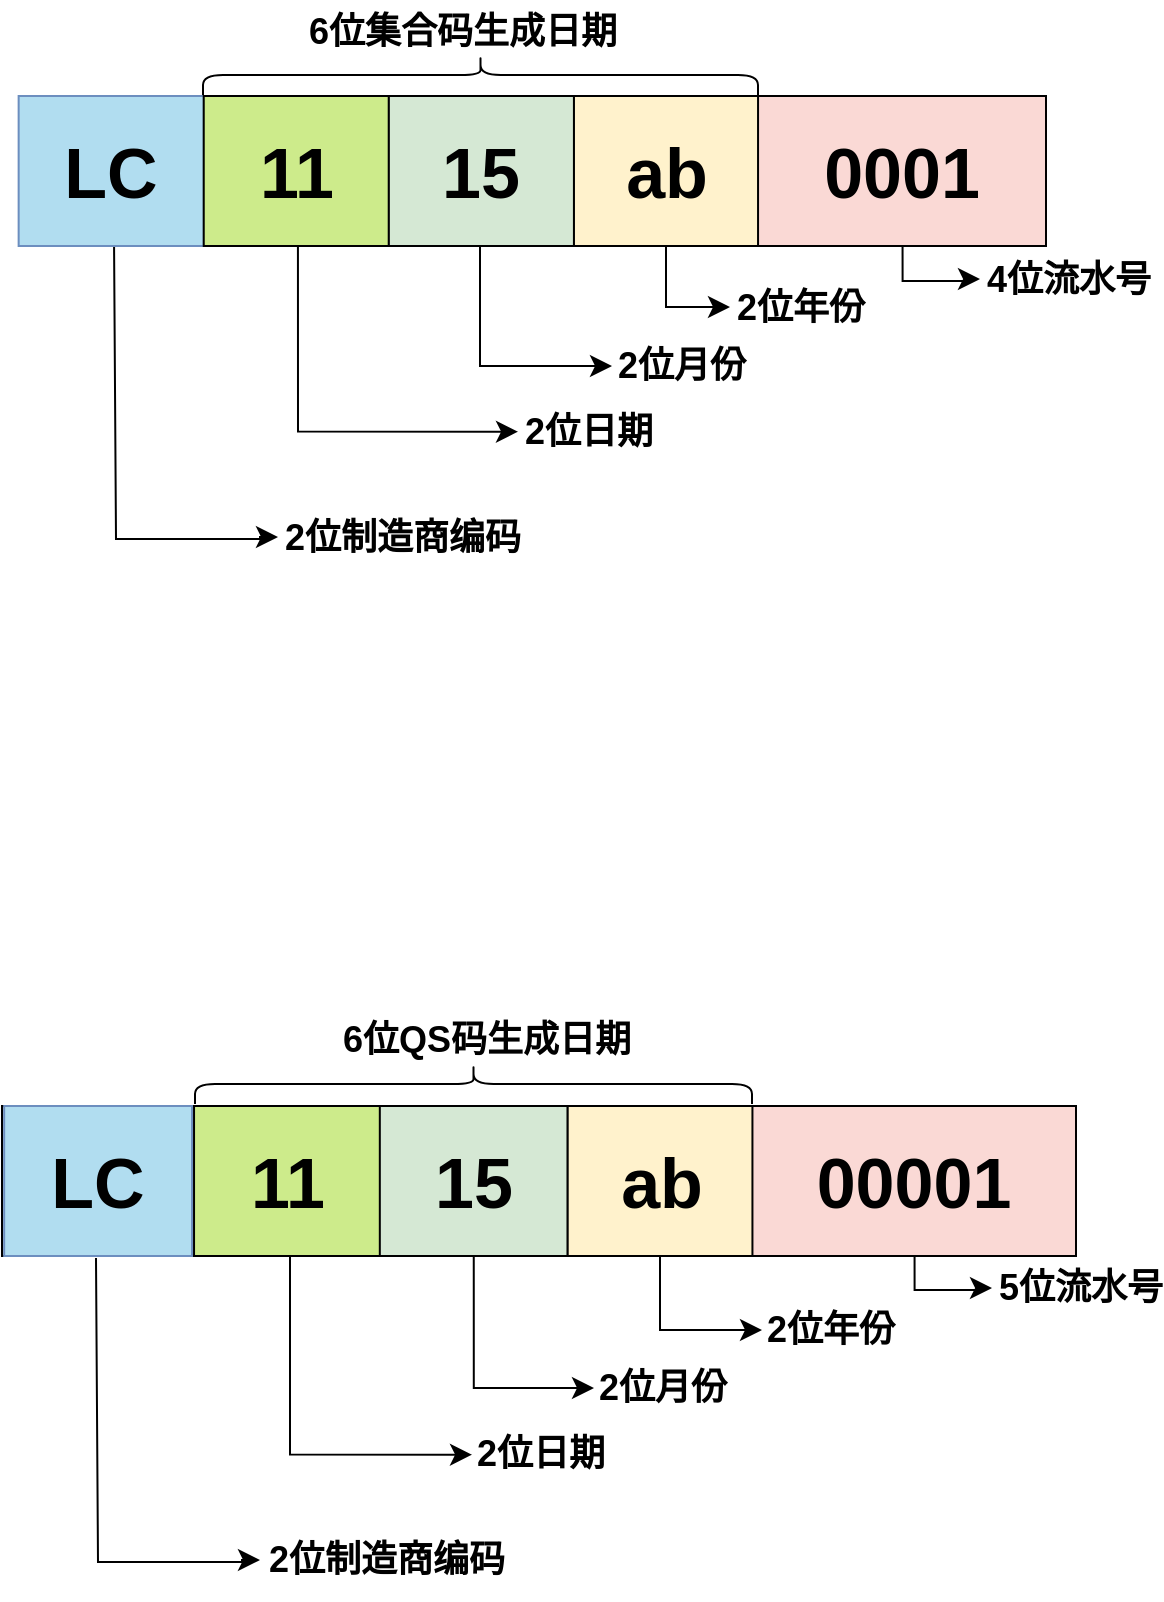 <mxfile version="26.1.1">
  <diagram name="第 1 页" id="ergHUzXghdu48mOkxfZ9">
    <mxGraphModel dx="967" dy="573" grid="0" gridSize="10" guides="1" tooltips="1" connect="1" arrows="1" fold="1" page="1" pageScale="1" pageWidth="827" pageHeight="1169" background="none" math="0" shadow="0">
      <root>
        <mxCell id="0" />
        <mxCell id="1" parent="0" />
        <mxCell id="fPxglKkb8lsgMMI8yU8m-34" value="2位制造商编码" style="text;strokeColor=none;fillColor=none;html=1;fontSize=18;fontStyle=1;verticalAlign=middle;align=center;movable=1;resizable=1;rotatable=1;deletable=1;editable=1;locked=0;connectable=1;" parent="1" vertex="1">
          <mxGeometry x="349" y="871" width="126" height="40" as="geometry" />
        </mxCell>
        <mxCell id="fPxglKkb8lsgMMI8yU8m-35" value="" style="edgeStyle=segmentEdgeStyle;endArrow=classic;html=1;curved=0;rounded=0;endSize=8;startSize=8;exitX=0.116;exitY=1.009;exitDx=0;exitDy=0;exitPerimeter=0;movable=1;resizable=1;rotatable=1;deletable=1;editable=1;locked=0;connectable=1;entryX=0;entryY=0.5;entryDx=0;entryDy=0;" parent="1" target="fPxglKkb8lsgMMI8yU8m-34" edge="1">
          <mxGeometry width="50" height="50" relative="1" as="geometry">
            <mxPoint x="267.002" y="739.996" as="sourcePoint" />
            <mxPoint x="342.49" y="873.31" as="targetPoint" />
            <Array as="points">
              <mxPoint x="268" y="740" />
              <mxPoint x="268" y="892" />
              <mxPoint x="340" y="892" />
            </Array>
          </mxGeometry>
        </mxCell>
        <mxCell id="FJMeuyJBNWMCIe64IlPQ-12" value="" style="edgeStyle=segmentEdgeStyle;endArrow=classic;html=1;curved=0;rounded=0;endSize=8;startSize=8;movable=1;resizable=1;rotatable=1;deletable=1;editable=1;locked=0;connectable=1;exitX=0.5;exitY=1;exitDx=0;exitDy=0;" parent="1" source="FJMeuyJBNWMCIe64IlPQ-28" target="FJMeuyJBNWMCIe64IlPQ-34" edge="1">
          <mxGeometry width="50" height="50" relative="1" as="geometry">
            <mxPoint x="432" y="727" as="sourcePoint" />
            <mxPoint x="516" y="793" as="targetPoint" />
            <Array as="points">
              <mxPoint x="456" y="805" />
            </Array>
          </mxGeometry>
        </mxCell>
        <mxCell id="FJMeuyJBNWMCIe64IlPQ-15" value="2位年份" style="text;strokeColor=none;fillColor=none;html=1;fontSize=18;fontStyle=1;verticalAlign=middle;align=center;movable=1;resizable=1;rotatable=1;deletable=1;editable=1;locked=0;connectable=1;" parent="1" vertex="1">
          <mxGeometry x="602" y="761" width="63" height="30" as="geometry" />
        </mxCell>
        <mxCell id="FJMeuyJBNWMCIe64IlPQ-16" value="" style="edgeStyle=segmentEdgeStyle;endArrow=classic;html=1;curved=0;rounded=0;endSize=8;startSize=8;movable=1;resizable=1;rotatable=1;deletable=1;editable=1;locked=0;connectable=1;" parent="1" edge="1">
          <mxGeometry width="50" height="50" relative="1" as="geometry">
            <mxPoint x="549" y="736" as="sourcePoint" />
            <mxPoint x="600" y="776" as="targetPoint" />
            <Array as="points">
              <mxPoint x="549" y="776" />
              <mxPoint x="600" y="776" />
            </Array>
          </mxGeometry>
        </mxCell>
        <mxCell id="FJMeuyJBNWMCIe64IlPQ-34" value="2位月份" style="text;strokeColor=none;fillColor=none;html=1;fontSize=18;fontStyle=1;verticalAlign=middle;align=center;movable=1;resizable=1;rotatable=1;deletable=1;editable=1;locked=0;connectable=1;" parent="1" vertex="1">
          <mxGeometry x="516" y="790" width="68" height="30" as="geometry" />
        </mxCell>
        <mxCell id="FJMeuyJBNWMCIe64IlPQ-37" value="5位流水号" style="text;strokeColor=none;fillColor=none;html=1;fontSize=18;fontStyle=1;verticalAlign=middle;align=center;movable=1;resizable=1;rotatable=1;deletable=1;editable=1;locked=0;connectable=1;" parent="1" vertex="1">
          <mxGeometry x="721.5" y="740" width="74.5" height="30" as="geometry" />
        </mxCell>
        <mxCell id="FJMeuyJBNWMCIe64IlPQ-38" value="" style="edgeStyle=segmentEdgeStyle;endArrow=classic;html=1;curved=0;rounded=0;endSize=8;startSize=8;movable=1;resizable=1;rotatable=1;deletable=1;editable=1;locked=0;connectable=1;exitX=0.476;exitY=1.004;exitDx=0;exitDy=0;exitPerimeter=0;" parent="1" edge="1">
          <mxGeometry width="50" height="50" relative="1" as="geometry">
            <mxPoint x="676.28" y="738.3" as="sourcePoint" />
            <mxPoint x="715" y="755" as="targetPoint" />
            <Array as="points">
              <mxPoint x="676" y="756" />
              <mxPoint x="708" y="756" />
            </Array>
          </mxGeometry>
        </mxCell>
        <mxCell id="FJMeuyJBNWMCIe64IlPQ-41" value="" style="edgeStyle=segmentEdgeStyle;endArrow=classic;html=1;curved=0;rounded=0;endSize=8;startSize=8;movable=1;resizable=1;rotatable=1;deletable=1;editable=1;locked=0;connectable=1;entryX=0;entryY=0.5;entryDx=0;entryDy=0;" parent="1" target="FJMeuyJBNWMCIe64IlPQ-45" edge="1">
          <mxGeometry width="50" height="50" relative="1" as="geometry">
            <mxPoint x="364" y="739" as="sourcePoint" />
            <mxPoint x="439" y="840" as="targetPoint" />
            <Array as="points">
              <mxPoint x="364" y="838" />
            </Array>
          </mxGeometry>
        </mxCell>
        <mxCell id="FJMeuyJBNWMCIe64IlPQ-45" value="2位日期" style="text;strokeColor=none;fillColor=none;html=1;fontSize=18;fontStyle=1;verticalAlign=middle;align=center;movable=1;resizable=1;rotatable=1;deletable=1;editable=1;locked=0;connectable=1;" parent="1" vertex="1">
          <mxGeometry x="455" y="823.33" width="68" height="30" as="geometry" />
        </mxCell>
        <mxCell id="FJMeuyJBNWMCIe64IlPQ-48" value="" style="shape=curlyBracket;whiteSpace=wrap;html=1;rounded=1;labelPosition=left;verticalLabelPosition=middle;align=right;verticalAlign=middle;rotation=90;" parent="1" vertex="1">
          <mxGeometry x="445.75" y="513.75" width="20" height="278.5" as="geometry" />
        </mxCell>
        <mxCell id="FJMeuyJBNWMCIe64IlPQ-49" value="6位QS码生成日期" style="text;strokeColor=none;fillColor=none;html=1;fontSize=18;fontStyle=1;verticalAlign=middle;align=center;movable=1;resizable=1;rotatable=1;deletable=1;editable=1;locked=0;connectable=1;" parent="1" vertex="1">
          <mxGeometry x="442" y="616" width="40" height="30" as="geometry" />
        </mxCell>
        <mxCell id="FJMeuyJBNWMCIe64IlPQ-50" value="2位制造商编码" style="text;strokeColor=none;fillColor=none;html=1;fontSize=18;fontStyle=1;verticalAlign=middle;align=center;movable=1;resizable=1;rotatable=1;deletable=1;editable=1;locked=0;connectable=1;" parent="1" vertex="1">
          <mxGeometry x="358" y="359.5" width="124" height="40" as="geometry" />
        </mxCell>
        <mxCell id="FJMeuyJBNWMCIe64IlPQ-51" value="" style="edgeStyle=segmentEdgeStyle;endArrow=classic;html=1;curved=0;rounded=0;endSize=8;startSize=8;exitX=0.116;exitY=1.009;exitDx=0;exitDy=0;exitPerimeter=0;movable=1;resizable=1;rotatable=1;deletable=1;editable=1;locked=0;connectable=1;entryX=0;entryY=0.5;entryDx=0;entryDy=0;" parent="1" target="FJMeuyJBNWMCIe64IlPQ-50" edge="1">
          <mxGeometry width="50" height="50" relative="1" as="geometry">
            <mxPoint x="276.002" y="228.496" as="sourcePoint" />
            <mxPoint x="351.49" y="361.81" as="targetPoint" />
            <Array as="points">
              <mxPoint x="277" y="228.5" />
              <mxPoint x="277" y="380.5" />
              <mxPoint x="349" y="380.5" />
            </Array>
          </mxGeometry>
        </mxCell>
        <mxCell id="FJMeuyJBNWMCIe64IlPQ-52" value="" style="edgeStyle=segmentEdgeStyle;endArrow=classic;html=1;curved=0;rounded=0;endSize=8;startSize=8;movable=1;resizable=1;rotatable=1;deletable=1;editable=1;locked=0;connectable=1;exitX=0.5;exitY=1;exitDx=0;exitDy=0;" parent="1" target="FJMeuyJBNWMCIe64IlPQ-63" edge="1">
          <mxGeometry width="50" height="50" relative="1" as="geometry">
            <mxPoint x="452.705" y="234" as="sourcePoint" />
            <mxPoint x="525" y="281.5" as="targetPoint" />
            <Array as="points">
              <mxPoint x="459" y="294" />
            </Array>
          </mxGeometry>
        </mxCell>
        <mxCell id="FJMeuyJBNWMCIe64IlPQ-53" value="2位年份" style="text;strokeColor=none;fillColor=none;html=1;fontSize=18;fontStyle=1;verticalAlign=middle;align=center;movable=1;resizable=1;rotatable=1;deletable=1;editable=1;locked=0;connectable=1;" parent="1" vertex="1">
          <mxGeometry x="586" y="249.5" width="66" height="30" as="geometry" />
        </mxCell>
        <mxCell id="FJMeuyJBNWMCIe64IlPQ-54" value="" style="edgeStyle=segmentEdgeStyle;endArrow=classic;html=1;curved=0;rounded=0;endSize=8;startSize=8;movable=1;resizable=1;rotatable=1;deletable=1;editable=1;locked=0;connectable=1;exitX=0.5;exitY=1;exitDx=0;exitDy=0;" parent="1" edge="1">
          <mxGeometry width="50" height="50" relative="1" as="geometry">
            <mxPoint x="546.261" y="234" as="sourcePoint" />
            <mxPoint x="584" y="264.5" as="targetPoint" />
            <Array as="points">
              <mxPoint x="552" y="265" />
            </Array>
          </mxGeometry>
        </mxCell>
        <mxCell id="FJMeuyJBNWMCIe64IlPQ-63" value="&amp;nbsp;2位月份" style="text;strokeColor=none;fillColor=none;html=1;fontSize=18;fontStyle=1;verticalAlign=middle;align=center;movable=1;resizable=1;rotatable=1;deletable=1;editable=1;locked=0;connectable=1;" parent="1" vertex="1">
          <mxGeometry x="525" y="278.5" width="64" height="30" as="geometry" />
        </mxCell>
        <mxCell id="FJMeuyJBNWMCIe64IlPQ-64" value="4位流水号" style="text;strokeColor=none;fillColor=none;html=1;fontSize=18;fontStyle=1;verticalAlign=middle;align=center;movable=1;resizable=1;rotatable=1;deletable=1;editable=1;locked=0;connectable=1;" parent="1" vertex="1">
          <mxGeometry x="715.5" y="235.5" width="74.5" height="30" as="geometry" />
        </mxCell>
        <mxCell id="FJMeuyJBNWMCIe64IlPQ-65" value="" style="edgeStyle=segmentEdgeStyle;endArrow=classic;html=1;curved=0;rounded=0;endSize=8;startSize=8;movable=1;resizable=1;rotatable=1;deletable=1;editable=1;locked=0;connectable=1;exitX=0.476;exitY=1.004;exitDx=0;exitDy=0;exitPerimeter=0;" parent="1" edge="1">
          <mxGeometry width="50" height="50" relative="1" as="geometry">
            <mxPoint x="670.28" y="233.8" as="sourcePoint" />
            <mxPoint x="709" y="250.5" as="targetPoint" />
            <Array as="points">
              <mxPoint x="670" y="251.5" />
              <mxPoint x="702" y="251.5" />
            </Array>
          </mxGeometry>
        </mxCell>
        <mxCell id="FJMeuyJBNWMCIe64IlPQ-66" value="" style="edgeStyle=segmentEdgeStyle;endArrow=classic;html=1;curved=0;rounded=0;endSize=8;startSize=8;movable=1;resizable=1;rotatable=1;deletable=1;editable=1;locked=0;connectable=1;entryX=0;entryY=0.5;entryDx=0;entryDy=0;" parent="1" edge="1">
          <mxGeometry width="50" height="50" relative="1" as="geometry">
            <mxPoint x="367.966" y="227.5" as="sourcePoint" />
            <mxPoint x="478" y="326.83" as="targetPoint" />
            <Array as="points">
              <mxPoint x="368" y="326.5" />
            </Array>
          </mxGeometry>
        </mxCell>
        <mxCell id="FJMeuyJBNWMCIe64IlPQ-67" value="2位日期" style="text;strokeColor=none;fillColor=none;html=1;fontSize=18;fontStyle=1;verticalAlign=middle;align=center;movable=1;resizable=1;rotatable=1;deletable=1;editable=1;locked=0;connectable=1;" parent="1" vertex="1">
          <mxGeometry x="484" y="311.83" width="57" height="30" as="geometry" />
        </mxCell>
        <mxCell id="FJMeuyJBNWMCIe64IlPQ-70" value="" style="shape=curlyBracket;whiteSpace=wrap;html=1;rounded=1;labelPosition=left;verticalLabelPosition=middle;align=right;verticalAlign=middle;rotation=90;" parent="1" vertex="1">
          <mxGeometry x="449.25" y="9.75" width="20" height="277.5" as="geometry" />
        </mxCell>
        <mxCell id="FJMeuyJBNWMCIe64IlPQ-71" value="6位集合码生成日期" style="text;strokeColor=none;fillColor=none;html=1;fontSize=18;fontStyle=1;verticalAlign=middle;align=center;movable=1;resizable=1;rotatable=1;deletable=1;editable=1;locked=0;connectable=1;" parent="1" vertex="1">
          <mxGeometry x="430" y="111.5" width="40" height="30" as="geometry" />
        </mxCell>
        <mxCell id="FJMeuyJBNWMCIe64IlPQ-56" value="" style="rounded=0;whiteSpace=wrap;html=1;" parent="1" vertex="1">
          <mxGeometry x="230" y="159" width="510.46" height="75" as="geometry" />
        </mxCell>
        <mxCell id="FJMeuyJBNWMCIe64IlPQ-57" value="LC" style="rounded=0;whiteSpace=wrap;html=1;fillColor=#b1ddf0;strokeColor=#6c8ebf;fontStyle=1;fontSize=35;" parent="1" vertex="1">
          <mxGeometry x="228.321" y="159" width="92.556" height="75" as="geometry" />
        </mxCell>
        <mxCell id="FJMeuyJBNWMCIe64IlPQ-59" value="11" style="rounded=0;whiteSpace=wrap;html=1;fillColor=#cdeb8b;fontStyle=1;fontSize=35;" parent="1" vertex="1">
          <mxGeometry x="320.872" y="159" width="92.556" height="75" as="geometry" />
        </mxCell>
        <mxCell id="FJMeuyJBNWMCIe64IlPQ-60" value="15" style="rounded=0;whiteSpace=wrap;html=1;fillColor=#d5e8d4;fontStyle=1;fontSize=35;" parent="1" vertex="1">
          <mxGeometry x="413.427" y="159" width="92.556" height="75" as="geometry" />
        </mxCell>
        <mxCell id="FJMeuyJBNWMCIe64IlPQ-61" value="ab" style="rounded=0;whiteSpace=wrap;html=1;fillColor=#fff2cc;fontStyle=1;fontSize=35;" parent="1" vertex="1">
          <mxGeometry x="505.983" y="159" width="92.556" height="75" as="geometry" />
        </mxCell>
        <mxCell id="FJMeuyJBNWMCIe64IlPQ-62" value="0001" style="rounded=0;whiteSpace=wrap;html=1;fillColor=#fad9d5;fontStyle=1;fontSize=35;" parent="1" vertex="1">
          <mxGeometry x="598.025" y="159" width="143.975" height="75" as="geometry" />
        </mxCell>
        <mxCell id="FJMeuyJBNWMCIe64IlPQ-21" value="" style="rounded=0;whiteSpace=wrap;html=1;" parent="1" vertex="1">
          <mxGeometry x="220" y="664" width="536.48" height="75" as="geometry" />
        </mxCell>
        <mxCell id="FJMeuyJBNWMCIe64IlPQ-23" value="LC" style="rounded=0;whiteSpace=wrap;html=1;fillColor=#b1ddf0;strokeColor=#6c8ebf;fontStyle=1;fontSize=35;" parent="1" vertex="1">
          <mxGeometry x="221.08" y="664" width="93.937" height="75" as="geometry" />
        </mxCell>
        <mxCell id="FJMeuyJBNWMCIe64IlPQ-27" value="11" style="rounded=0;whiteSpace=wrap;html=1;fillColor=#cdeb8b;fontStyle=1;fontSize=35;" parent="1" vertex="1">
          <mxGeometry x="316.018" y="664" width="93.937" height="75" as="geometry" />
        </mxCell>
        <mxCell id="FJMeuyJBNWMCIe64IlPQ-28" value="15" style="rounded=0;whiteSpace=wrap;html=1;fillColor=#d5e8d4;fontStyle=1;fontSize=35;" parent="1" vertex="1">
          <mxGeometry x="408.911" y="664" width="93.937" height="75" as="geometry" />
        </mxCell>
        <mxCell id="FJMeuyJBNWMCIe64IlPQ-29" value="ab" style="rounded=0;whiteSpace=wrap;html=1;fillColor=#fff2cc;fontStyle=1;fontSize=35;" parent="1" vertex="1">
          <mxGeometry x="502.848" y="664" width="93.937" height="75" as="geometry" />
        </mxCell>
        <mxCell id="FJMeuyJBNWMCIe64IlPQ-30" value="00001" style="rounded=0;whiteSpace=wrap;html=1;fillColor=#fad9d5;fontStyle=1;fontSize=35;" parent="1" vertex="1">
          <mxGeometry x="595.219" y="664" width="161.781" height="75" as="geometry" />
        </mxCell>
      </root>
    </mxGraphModel>
  </diagram>
</mxfile>
